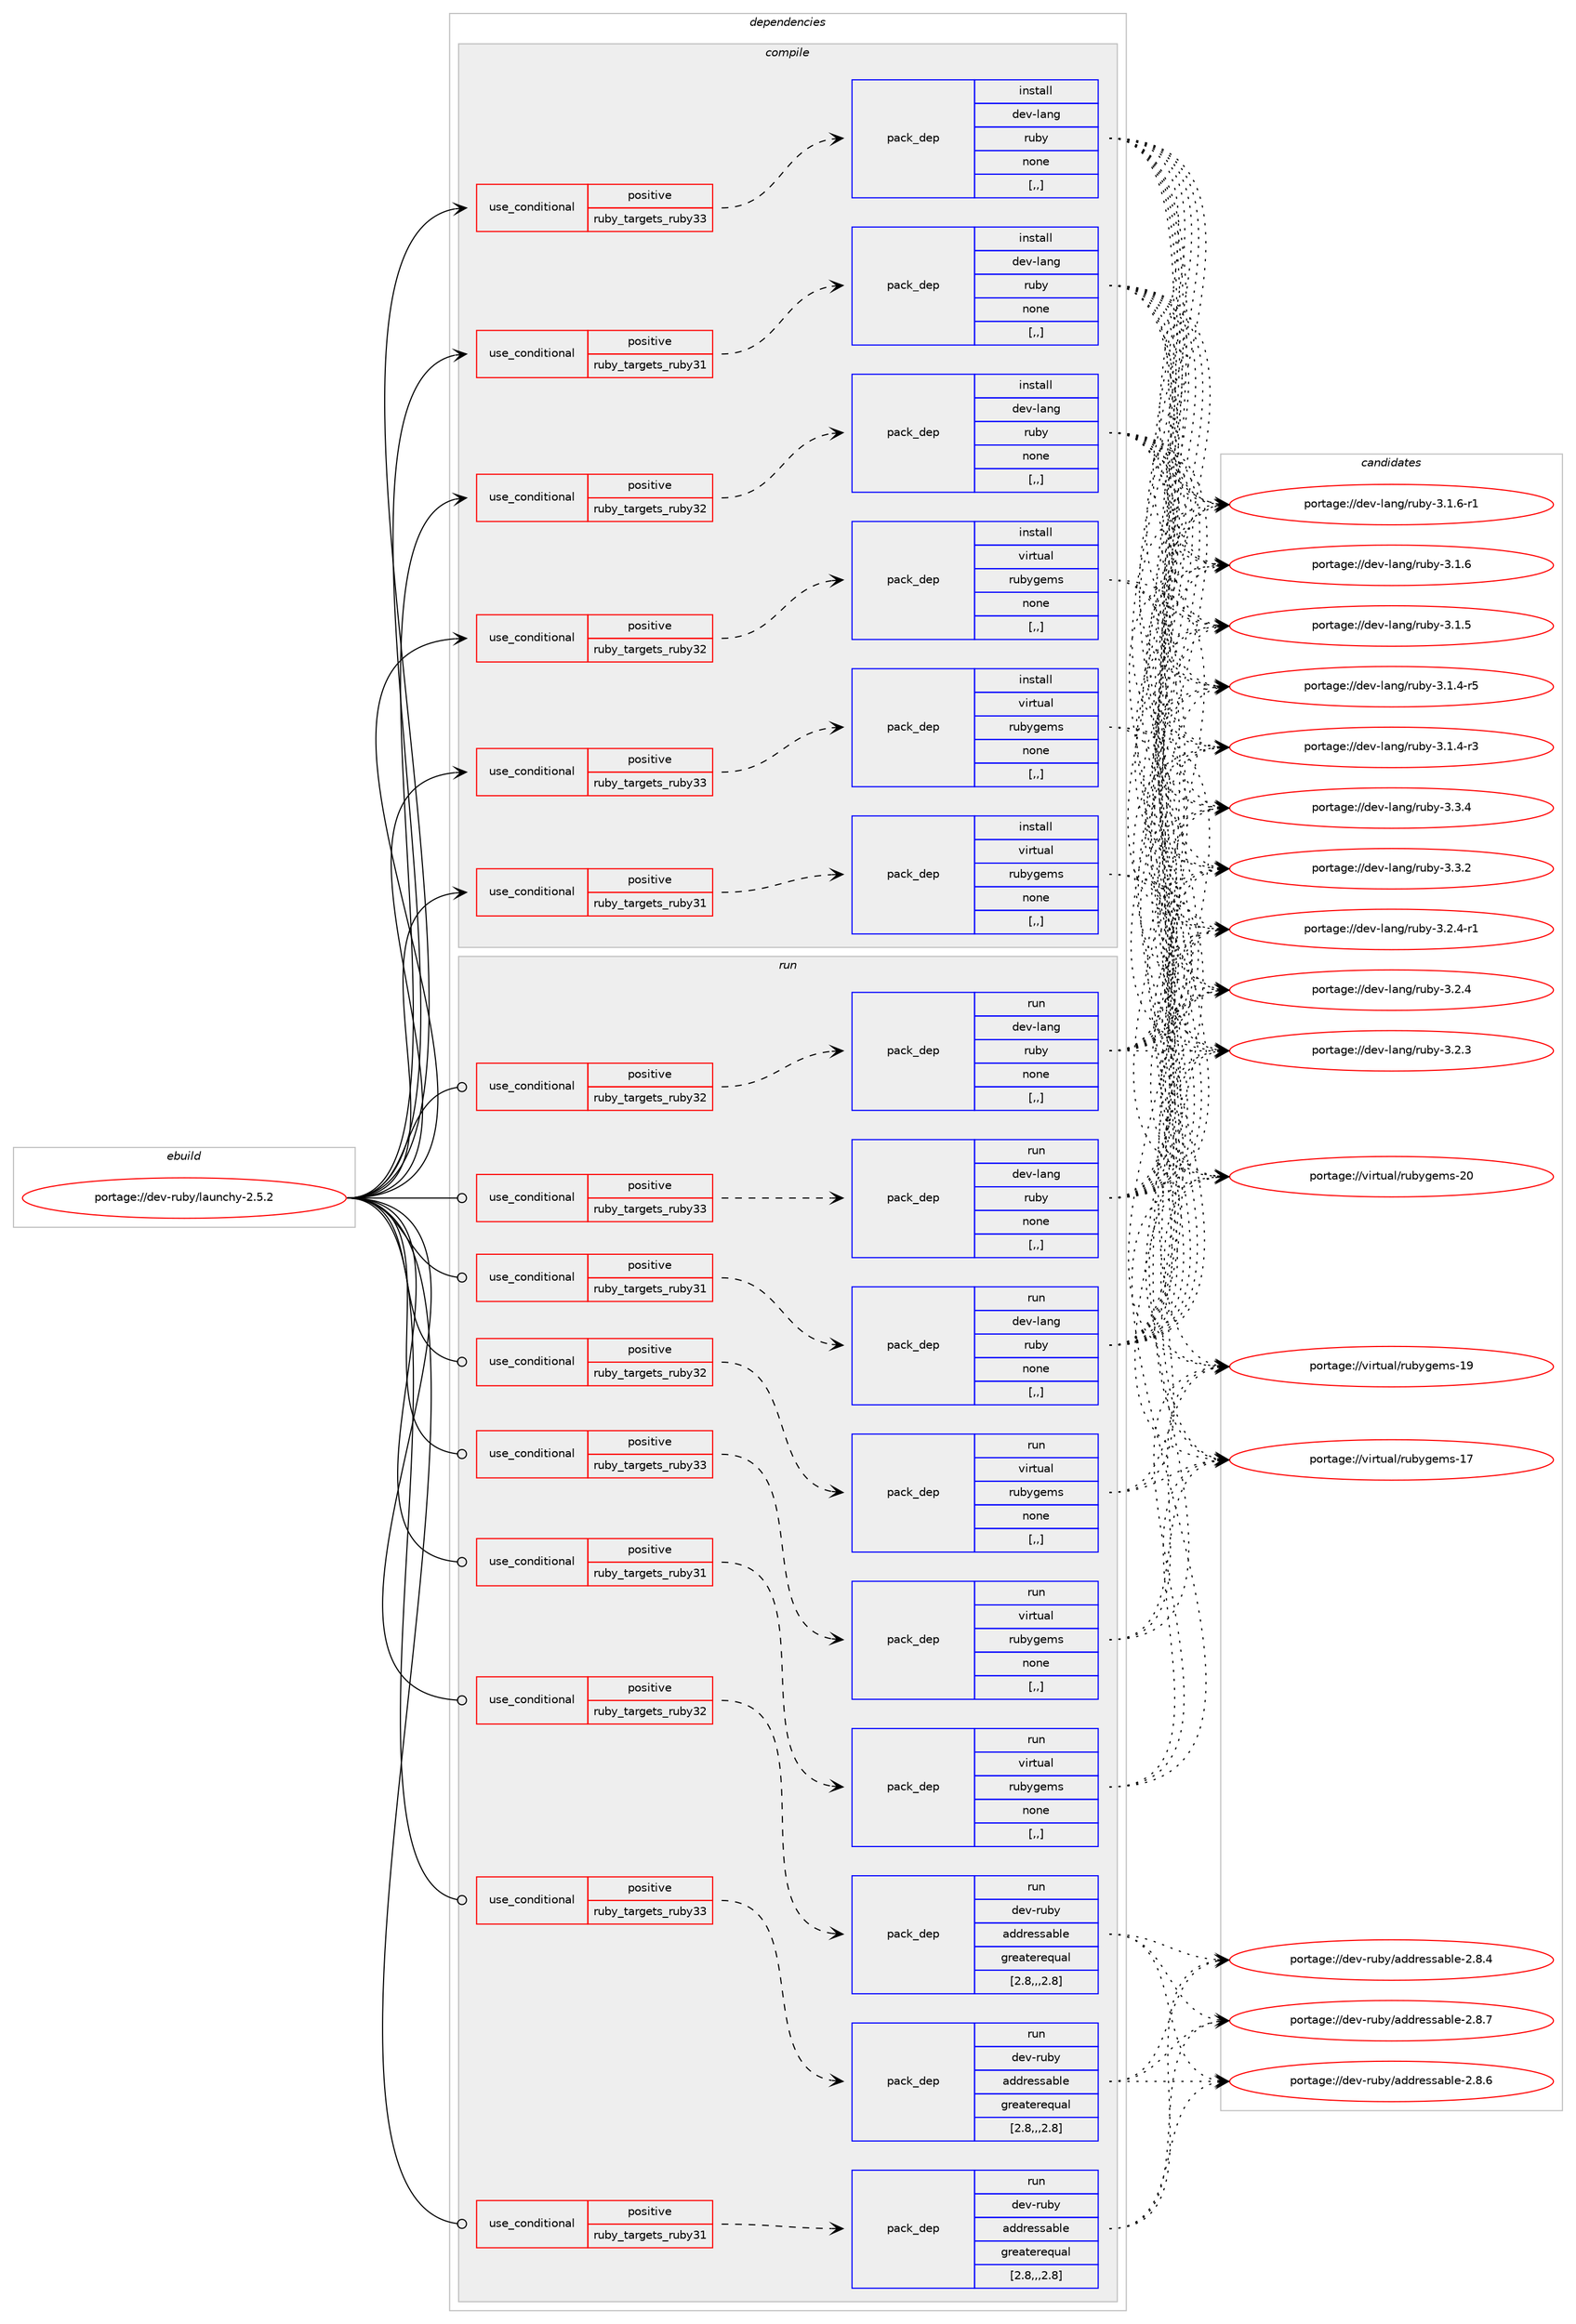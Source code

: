 digraph prolog {

# *************
# Graph options
# *************

newrank=true;
concentrate=true;
compound=true;
graph [rankdir=LR,fontname=Helvetica,fontsize=10,ranksep=1.5];#, ranksep=2.5, nodesep=0.2];
edge  [arrowhead=vee];
node  [fontname=Helvetica,fontsize=10];

# **********
# The ebuild
# **********

subgraph cluster_leftcol {
color=gray;
label=<<i>ebuild</i>>;
id [label="portage://dev-ruby/launchy-2.5.2", color=red, width=4, href="../dev-ruby/launchy-2.5.2.svg"];
}

# ****************
# The dependencies
# ****************

subgraph cluster_midcol {
color=gray;
label=<<i>dependencies</i>>;
subgraph cluster_compile {
fillcolor="#eeeeee";
style=filled;
label=<<i>compile</i>>;
subgraph cond49645 {
dependency187756 [label=<<TABLE BORDER="0" CELLBORDER="1" CELLSPACING="0" CELLPADDING="4"><TR><TD ROWSPAN="3" CELLPADDING="10">use_conditional</TD></TR><TR><TD>positive</TD></TR><TR><TD>ruby_targets_ruby31</TD></TR></TABLE>>, shape=none, color=red];
subgraph pack136773 {
dependency187757 [label=<<TABLE BORDER="0" CELLBORDER="1" CELLSPACING="0" CELLPADDING="4" WIDTH="220"><TR><TD ROWSPAN="6" CELLPADDING="30">pack_dep</TD></TR><TR><TD WIDTH="110">install</TD></TR><TR><TD>dev-lang</TD></TR><TR><TD>ruby</TD></TR><TR><TD>none</TD></TR><TR><TD>[,,]</TD></TR></TABLE>>, shape=none, color=blue];
}
dependency187756:e -> dependency187757:w [weight=20,style="dashed",arrowhead="vee"];
}
id:e -> dependency187756:w [weight=20,style="solid",arrowhead="vee"];
subgraph cond49646 {
dependency187758 [label=<<TABLE BORDER="0" CELLBORDER="1" CELLSPACING="0" CELLPADDING="4"><TR><TD ROWSPAN="3" CELLPADDING="10">use_conditional</TD></TR><TR><TD>positive</TD></TR><TR><TD>ruby_targets_ruby31</TD></TR></TABLE>>, shape=none, color=red];
subgraph pack136774 {
dependency187759 [label=<<TABLE BORDER="0" CELLBORDER="1" CELLSPACING="0" CELLPADDING="4" WIDTH="220"><TR><TD ROWSPAN="6" CELLPADDING="30">pack_dep</TD></TR><TR><TD WIDTH="110">install</TD></TR><TR><TD>virtual</TD></TR><TR><TD>rubygems</TD></TR><TR><TD>none</TD></TR><TR><TD>[,,]</TD></TR></TABLE>>, shape=none, color=blue];
}
dependency187758:e -> dependency187759:w [weight=20,style="dashed",arrowhead="vee"];
}
id:e -> dependency187758:w [weight=20,style="solid",arrowhead="vee"];
subgraph cond49647 {
dependency187760 [label=<<TABLE BORDER="0" CELLBORDER="1" CELLSPACING="0" CELLPADDING="4"><TR><TD ROWSPAN="3" CELLPADDING="10">use_conditional</TD></TR><TR><TD>positive</TD></TR><TR><TD>ruby_targets_ruby32</TD></TR></TABLE>>, shape=none, color=red];
subgraph pack136775 {
dependency187761 [label=<<TABLE BORDER="0" CELLBORDER="1" CELLSPACING="0" CELLPADDING="4" WIDTH="220"><TR><TD ROWSPAN="6" CELLPADDING="30">pack_dep</TD></TR><TR><TD WIDTH="110">install</TD></TR><TR><TD>dev-lang</TD></TR><TR><TD>ruby</TD></TR><TR><TD>none</TD></TR><TR><TD>[,,]</TD></TR></TABLE>>, shape=none, color=blue];
}
dependency187760:e -> dependency187761:w [weight=20,style="dashed",arrowhead="vee"];
}
id:e -> dependency187760:w [weight=20,style="solid",arrowhead="vee"];
subgraph cond49648 {
dependency187762 [label=<<TABLE BORDER="0" CELLBORDER="1" CELLSPACING="0" CELLPADDING="4"><TR><TD ROWSPAN="3" CELLPADDING="10">use_conditional</TD></TR><TR><TD>positive</TD></TR><TR><TD>ruby_targets_ruby32</TD></TR></TABLE>>, shape=none, color=red];
subgraph pack136776 {
dependency187763 [label=<<TABLE BORDER="0" CELLBORDER="1" CELLSPACING="0" CELLPADDING="4" WIDTH="220"><TR><TD ROWSPAN="6" CELLPADDING="30">pack_dep</TD></TR><TR><TD WIDTH="110">install</TD></TR><TR><TD>virtual</TD></TR><TR><TD>rubygems</TD></TR><TR><TD>none</TD></TR><TR><TD>[,,]</TD></TR></TABLE>>, shape=none, color=blue];
}
dependency187762:e -> dependency187763:w [weight=20,style="dashed",arrowhead="vee"];
}
id:e -> dependency187762:w [weight=20,style="solid",arrowhead="vee"];
subgraph cond49649 {
dependency187764 [label=<<TABLE BORDER="0" CELLBORDER="1" CELLSPACING="0" CELLPADDING="4"><TR><TD ROWSPAN="3" CELLPADDING="10">use_conditional</TD></TR><TR><TD>positive</TD></TR><TR><TD>ruby_targets_ruby33</TD></TR></TABLE>>, shape=none, color=red];
subgraph pack136777 {
dependency187765 [label=<<TABLE BORDER="0" CELLBORDER="1" CELLSPACING="0" CELLPADDING="4" WIDTH="220"><TR><TD ROWSPAN="6" CELLPADDING="30">pack_dep</TD></TR><TR><TD WIDTH="110">install</TD></TR><TR><TD>dev-lang</TD></TR><TR><TD>ruby</TD></TR><TR><TD>none</TD></TR><TR><TD>[,,]</TD></TR></TABLE>>, shape=none, color=blue];
}
dependency187764:e -> dependency187765:w [weight=20,style="dashed",arrowhead="vee"];
}
id:e -> dependency187764:w [weight=20,style="solid",arrowhead="vee"];
subgraph cond49650 {
dependency187766 [label=<<TABLE BORDER="0" CELLBORDER="1" CELLSPACING="0" CELLPADDING="4"><TR><TD ROWSPAN="3" CELLPADDING="10">use_conditional</TD></TR><TR><TD>positive</TD></TR><TR><TD>ruby_targets_ruby33</TD></TR></TABLE>>, shape=none, color=red];
subgraph pack136778 {
dependency187767 [label=<<TABLE BORDER="0" CELLBORDER="1" CELLSPACING="0" CELLPADDING="4" WIDTH="220"><TR><TD ROWSPAN="6" CELLPADDING="30">pack_dep</TD></TR><TR><TD WIDTH="110">install</TD></TR><TR><TD>virtual</TD></TR><TR><TD>rubygems</TD></TR><TR><TD>none</TD></TR><TR><TD>[,,]</TD></TR></TABLE>>, shape=none, color=blue];
}
dependency187766:e -> dependency187767:w [weight=20,style="dashed",arrowhead="vee"];
}
id:e -> dependency187766:w [weight=20,style="solid",arrowhead="vee"];
}
subgraph cluster_compileandrun {
fillcolor="#eeeeee";
style=filled;
label=<<i>compile and run</i>>;
}
subgraph cluster_run {
fillcolor="#eeeeee";
style=filled;
label=<<i>run</i>>;
subgraph cond49651 {
dependency187768 [label=<<TABLE BORDER="0" CELLBORDER="1" CELLSPACING="0" CELLPADDING="4"><TR><TD ROWSPAN="3" CELLPADDING="10">use_conditional</TD></TR><TR><TD>positive</TD></TR><TR><TD>ruby_targets_ruby31</TD></TR></TABLE>>, shape=none, color=red];
subgraph pack136779 {
dependency187769 [label=<<TABLE BORDER="0" CELLBORDER="1" CELLSPACING="0" CELLPADDING="4" WIDTH="220"><TR><TD ROWSPAN="6" CELLPADDING="30">pack_dep</TD></TR><TR><TD WIDTH="110">run</TD></TR><TR><TD>dev-lang</TD></TR><TR><TD>ruby</TD></TR><TR><TD>none</TD></TR><TR><TD>[,,]</TD></TR></TABLE>>, shape=none, color=blue];
}
dependency187768:e -> dependency187769:w [weight=20,style="dashed",arrowhead="vee"];
}
id:e -> dependency187768:w [weight=20,style="solid",arrowhead="odot"];
subgraph cond49652 {
dependency187770 [label=<<TABLE BORDER="0" CELLBORDER="1" CELLSPACING="0" CELLPADDING="4"><TR><TD ROWSPAN="3" CELLPADDING="10">use_conditional</TD></TR><TR><TD>positive</TD></TR><TR><TD>ruby_targets_ruby31</TD></TR></TABLE>>, shape=none, color=red];
subgraph pack136780 {
dependency187771 [label=<<TABLE BORDER="0" CELLBORDER="1" CELLSPACING="0" CELLPADDING="4" WIDTH="220"><TR><TD ROWSPAN="6" CELLPADDING="30">pack_dep</TD></TR><TR><TD WIDTH="110">run</TD></TR><TR><TD>dev-ruby</TD></TR><TR><TD>addressable</TD></TR><TR><TD>greaterequal</TD></TR><TR><TD>[2.8,,,2.8]</TD></TR></TABLE>>, shape=none, color=blue];
}
dependency187770:e -> dependency187771:w [weight=20,style="dashed",arrowhead="vee"];
}
id:e -> dependency187770:w [weight=20,style="solid",arrowhead="odot"];
subgraph cond49653 {
dependency187772 [label=<<TABLE BORDER="0" CELLBORDER="1" CELLSPACING="0" CELLPADDING="4"><TR><TD ROWSPAN="3" CELLPADDING="10">use_conditional</TD></TR><TR><TD>positive</TD></TR><TR><TD>ruby_targets_ruby31</TD></TR></TABLE>>, shape=none, color=red];
subgraph pack136781 {
dependency187773 [label=<<TABLE BORDER="0" CELLBORDER="1" CELLSPACING="0" CELLPADDING="4" WIDTH="220"><TR><TD ROWSPAN="6" CELLPADDING="30">pack_dep</TD></TR><TR><TD WIDTH="110">run</TD></TR><TR><TD>virtual</TD></TR><TR><TD>rubygems</TD></TR><TR><TD>none</TD></TR><TR><TD>[,,]</TD></TR></TABLE>>, shape=none, color=blue];
}
dependency187772:e -> dependency187773:w [weight=20,style="dashed",arrowhead="vee"];
}
id:e -> dependency187772:w [weight=20,style="solid",arrowhead="odot"];
subgraph cond49654 {
dependency187774 [label=<<TABLE BORDER="0" CELLBORDER="1" CELLSPACING="0" CELLPADDING="4"><TR><TD ROWSPAN="3" CELLPADDING="10">use_conditional</TD></TR><TR><TD>positive</TD></TR><TR><TD>ruby_targets_ruby32</TD></TR></TABLE>>, shape=none, color=red];
subgraph pack136782 {
dependency187775 [label=<<TABLE BORDER="0" CELLBORDER="1" CELLSPACING="0" CELLPADDING="4" WIDTH="220"><TR><TD ROWSPAN="6" CELLPADDING="30">pack_dep</TD></TR><TR><TD WIDTH="110">run</TD></TR><TR><TD>dev-lang</TD></TR><TR><TD>ruby</TD></TR><TR><TD>none</TD></TR><TR><TD>[,,]</TD></TR></TABLE>>, shape=none, color=blue];
}
dependency187774:e -> dependency187775:w [weight=20,style="dashed",arrowhead="vee"];
}
id:e -> dependency187774:w [weight=20,style="solid",arrowhead="odot"];
subgraph cond49655 {
dependency187776 [label=<<TABLE BORDER="0" CELLBORDER="1" CELLSPACING="0" CELLPADDING="4"><TR><TD ROWSPAN="3" CELLPADDING="10">use_conditional</TD></TR><TR><TD>positive</TD></TR><TR><TD>ruby_targets_ruby32</TD></TR></TABLE>>, shape=none, color=red];
subgraph pack136783 {
dependency187777 [label=<<TABLE BORDER="0" CELLBORDER="1" CELLSPACING="0" CELLPADDING="4" WIDTH="220"><TR><TD ROWSPAN="6" CELLPADDING="30">pack_dep</TD></TR><TR><TD WIDTH="110">run</TD></TR><TR><TD>dev-ruby</TD></TR><TR><TD>addressable</TD></TR><TR><TD>greaterequal</TD></TR><TR><TD>[2.8,,,2.8]</TD></TR></TABLE>>, shape=none, color=blue];
}
dependency187776:e -> dependency187777:w [weight=20,style="dashed",arrowhead="vee"];
}
id:e -> dependency187776:w [weight=20,style="solid",arrowhead="odot"];
subgraph cond49656 {
dependency187778 [label=<<TABLE BORDER="0" CELLBORDER="1" CELLSPACING="0" CELLPADDING="4"><TR><TD ROWSPAN="3" CELLPADDING="10">use_conditional</TD></TR><TR><TD>positive</TD></TR><TR><TD>ruby_targets_ruby32</TD></TR></TABLE>>, shape=none, color=red];
subgraph pack136784 {
dependency187779 [label=<<TABLE BORDER="0" CELLBORDER="1" CELLSPACING="0" CELLPADDING="4" WIDTH="220"><TR><TD ROWSPAN="6" CELLPADDING="30">pack_dep</TD></TR><TR><TD WIDTH="110">run</TD></TR><TR><TD>virtual</TD></TR><TR><TD>rubygems</TD></TR><TR><TD>none</TD></TR><TR><TD>[,,]</TD></TR></TABLE>>, shape=none, color=blue];
}
dependency187778:e -> dependency187779:w [weight=20,style="dashed",arrowhead="vee"];
}
id:e -> dependency187778:w [weight=20,style="solid",arrowhead="odot"];
subgraph cond49657 {
dependency187780 [label=<<TABLE BORDER="0" CELLBORDER="1" CELLSPACING="0" CELLPADDING="4"><TR><TD ROWSPAN="3" CELLPADDING="10">use_conditional</TD></TR><TR><TD>positive</TD></TR><TR><TD>ruby_targets_ruby33</TD></TR></TABLE>>, shape=none, color=red];
subgraph pack136785 {
dependency187781 [label=<<TABLE BORDER="0" CELLBORDER="1" CELLSPACING="0" CELLPADDING="4" WIDTH="220"><TR><TD ROWSPAN="6" CELLPADDING="30">pack_dep</TD></TR><TR><TD WIDTH="110">run</TD></TR><TR><TD>dev-lang</TD></TR><TR><TD>ruby</TD></TR><TR><TD>none</TD></TR><TR><TD>[,,]</TD></TR></TABLE>>, shape=none, color=blue];
}
dependency187780:e -> dependency187781:w [weight=20,style="dashed",arrowhead="vee"];
}
id:e -> dependency187780:w [weight=20,style="solid",arrowhead="odot"];
subgraph cond49658 {
dependency187782 [label=<<TABLE BORDER="0" CELLBORDER="1" CELLSPACING="0" CELLPADDING="4"><TR><TD ROWSPAN="3" CELLPADDING="10">use_conditional</TD></TR><TR><TD>positive</TD></TR><TR><TD>ruby_targets_ruby33</TD></TR></TABLE>>, shape=none, color=red];
subgraph pack136786 {
dependency187783 [label=<<TABLE BORDER="0" CELLBORDER="1" CELLSPACING="0" CELLPADDING="4" WIDTH="220"><TR><TD ROWSPAN="6" CELLPADDING="30">pack_dep</TD></TR><TR><TD WIDTH="110">run</TD></TR><TR><TD>dev-ruby</TD></TR><TR><TD>addressable</TD></TR><TR><TD>greaterequal</TD></TR><TR><TD>[2.8,,,2.8]</TD></TR></TABLE>>, shape=none, color=blue];
}
dependency187782:e -> dependency187783:w [weight=20,style="dashed",arrowhead="vee"];
}
id:e -> dependency187782:w [weight=20,style="solid",arrowhead="odot"];
subgraph cond49659 {
dependency187784 [label=<<TABLE BORDER="0" CELLBORDER="1" CELLSPACING="0" CELLPADDING="4"><TR><TD ROWSPAN="3" CELLPADDING="10">use_conditional</TD></TR><TR><TD>positive</TD></TR><TR><TD>ruby_targets_ruby33</TD></TR></TABLE>>, shape=none, color=red];
subgraph pack136787 {
dependency187785 [label=<<TABLE BORDER="0" CELLBORDER="1" CELLSPACING="0" CELLPADDING="4" WIDTH="220"><TR><TD ROWSPAN="6" CELLPADDING="30">pack_dep</TD></TR><TR><TD WIDTH="110">run</TD></TR><TR><TD>virtual</TD></TR><TR><TD>rubygems</TD></TR><TR><TD>none</TD></TR><TR><TD>[,,]</TD></TR></TABLE>>, shape=none, color=blue];
}
dependency187784:e -> dependency187785:w [weight=20,style="dashed",arrowhead="vee"];
}
id:e -> dependency187784:w [weight=20,style="solid",arrowhead="odot"];
}
}

# **************
# The candidates
# **************

subgraph cluster_choices {
rank=same;
color=gray;
label=<<i>candidates</i>>;

subgraph choice136773 {
color=black;
nodesep=1;
choice10010111845108971101034711411798121455146514652 [label="portage://dev-lang/ruby-3.3.4", color=red, width=4,href="../dev-lang/ruby-3.3.4.svg"];
choice10010111845108971101034711411798121455146514650 [label="portage://dev-lang/ruby-3.3.2", color=red, width=4,href="../dev-lang/ruby-3.3.2.svg"];
choice100101118451089711010347114117981214551465046524511449 [label="portage://dev-lang/ruby-3.2.4-r1", color=red, width=4,href="../dev-lang/ruby-3.2.4-r1.svg"];
choice10010111845108971101034711411798121455146504652 [label="portage://dev-lang/ruby-3.2.4", color=red, width=4,href="../dev-lang/ruby-3.2.4.svg"];
choice10010111845108971101034711411798121455146504651 [label="portage://dev-lang/ruby-3.2.3", color=red, width=4,href="../dev-lang/ruby-3.2.3.svg"];
choice100101118451089711010347114117981214551464946544511449 [label="portage://dev-lang/ruby-3.1.6-r1", color=red, width=4,href="../dev-lang/ruby-3.1.6-r1.svg"];
choice10010111845108971101034711411798121455146494654 [label="portage://dev-lang/ruby-3.1.6", color=red, width=4,href="../dev-lang/ruby-3.1.6.svg"];
choice10010111845108971101034711411798121455146494653 [label="portage://dev-lang/ruby-3.1.5", color=red, width=4,href="../dev-lang/ruby-3.1.5.svg"];
choice100101118451089711010347114117981214551464946524511453 [label="portage://dev-lang/ruby-3.1.4-r5", color=red, width=4,href="../dev-lang/ruby-3.1.4-r5.svg"];
choice100101118451089711010347114117981214551464946524511451 [label="portage://dev-lang/ruby-3.1.4-r3", color=red, width=4,href="../dev-lang/ruby-3.1.4-r3.svg"];
dependency187757:e -> choice10010111845108971101034711411798121455146514652:w [style=dotted,weight="100"];
dependency187757:e -> choice10010111845108971101034711411798121455146514650:w [style=dotted,weight="100"];
dependency187757:e -> choice100101118451089711010347114117981214551465046524511449:w [style=dotted,weight="100"];
dependency187757:e -> choice10010111845108971101034711411798121455146504652:w [style=dotted,weight="100"];
dependency187757:e -> choice10010111845108971101034711411798121455146504651:w [style=dotted,weight="100"];
dependency187757:e -> choice100101118451089711010347114117981214551464946544511449:w [style=dotted,weight="100"];
dependency187757:e -> choice10010111845108971101034711411798121455146494654:w [style=dotted,weight="100"];
dependency187757:e -> choice10010111845108971101034711411798121455146494653:w [style=dotted,weight="100"];
dependency187757:e -> choice100101118451089711010347114117981214551464946524511453:w [style=dotted,weight="100"];
dependency187757:e -> choice100101118451089711010347114117981214551464946524511451:w [style=dotted,weight="100"];
}
subgraph choice136774 {
color=black;
nodesep=1;
choice118105114116117971084711411798121103101109115455048 [label="portage://virtual/rubygems-20", color=red, width=4,href="../virtual/rubygems-20.svg"];
choice118105114116117971084711411798121103101109115454957 [label="portage://virtual/rubygems-19", color=red, width=4,href="../virtual/rubygems-19.svg"];
choice118105114116117971084711411798121103101109115454955 [label="portage://virtual/rubygems-17", color=red, width=4,href="../virtual/rubygems-17.svg"];
dependency187759:e -> choice118105114116117971084711411798121103101109115455048:w [style=dotted,weight="100"];
dependency187759:e -> choice118105114116117971084711411798121103101109115454957:w [style=dotted,weight="100"];
dependency187759:e -> choice118105114116117971084711411798121103101109115454955:w [style=dotted,weight="100"];
}
subgraph choice136775 {
color=black;
nodesep=1;
choice10010111845108971101034711411798121455146514652 [label="portage://dev-lang/ruby-3.3.4", color=red, width=4,href="../dev-lang/ruby-3.3.4.svg"];
choice10010111845108971101034711411798121455146514650 [label="portage://dev-lang/ruby-3.3.2", color=red, width=4,href="../dev-lang/ruby-3.3.2.svg"];
choice100101118451089711010347114117981214551465046524511449 [label="portage://dev-lang/ruby-3.2.4-r1", color=red, width=4,href="../dev-lang/ruby-3.2.4-r1.svg"];
choice10010111845108971101034711411798121455146504652 [label="portage://dev-lang/ruby-3.2.4", color=red, width=4,href="../dev-lang/ruby-3.2.4.svg"];
choice10010111845108971101034711411798121455146504651 [label="portage://dev-lang/ruby-3.2.3", color=red, width=4,href="../dev-lang/ruby-3.2.3.svg"];
choice100101118451089711010347114117981214551464946544511449 [label="portage://dev-lang/ruby-3.1.6-r1", color=red, width=4,href="../dev-lang/ruby-3.1.6-r1.svg"];
choice10010111845108971101034711411798121455146494654 [label="portage://dev-lang/ruby-3.1.6", color=red, width=4,href="../dev-lang/ruby-3.1.6.svg"];
choice10010111845108971101034711411798121455146494653 [label="portage://dev-lang/ruby-3.1.5", color=red, width=4,href="../dev-lang/ruby-3.1.5.svg"];
choice100101118451089711010347114117981214551464946524511453 [label="portage://dev-lang/ruby-3.1.4-r5", color=red, width=4,href="../dev-lang/ruby-3.1.4-r5.svg"];
choice100101118451089711010347114117981214551464946524511451 [label="portage://dev-lang/ruby-3.1.4-r3", color=red, width=4,href="../dev-lang/ruby-3.1.4-r3.svg"];
dependency187761:e -> choice10010111845108971101034711411798121455146514652:w [style=dotted,weight="100"];
dependency187761:e -> choice10010111845108971101034711411798121455146514650:w [style=dotted,weight="100"];
dependency187761:e -> choice100101118451089711010347114117981214551465046524511449:w [style=dotted,weight="100"];
dependency187761:e -> choice10010111845108971101034711411798121455146504652:w [style=dotted,weight="100"];
dependency187761:e -> choice10010111845108971101034711411798121455146504651:w [style=dotted,weight="100"];
dependency187761:e -> choice100101118451089711010347114117981214551464946544511449:w [style=dotted,weight="100"];
dependency187761:e -> choice10010111845108971101034711411798121455146494654:w [style=dotted,weight="100"];
dependency187761:e -> choice10010111845108971101034711411798121455146494653:w [style=dotted,weight="100"];
dependency187761:e -> choice100101118451089711010347114117981214551464946524511453:w [style=dotted,weight="100"];
dependency187761:e -> choice100101118451089711010347114117981214551464946524511451:w [style=dotted,weight="100"];
}
subgraph choice136776 {
color=black;
nodesep=1;
choice118105114116117971084711411798121103101109115455048 [label="portage://virtual/rubygems-20", color=red, width=4,href="../virtual/rubygems-20.svg"];
choice118105114116117971084711411798121103101109115454957 [label="portage://virtual/rubygems-19", color=red, width=4,href="../virtual/rubygems-19.svg"];
choice118105114116117971084711411798121103101109115454955 [label="portage://virtual/rubygems-17", color=red, width=4,href="../virtual/rubygems-17.svg"];
dependency187763:e -> choice118105114116117971084711411798121103101109115455048:w [style=dotted,weight="100"];
dependency187763:e -> choice118105114116117971084711411798121103101109115454957:w [style=dotted,weight="100"];
dependency187763:e -> choice118105114116117971084711411798121103101109115454955:w [style=dotted,weight="100"];
}
subgraph choice136777 {
color=black;
nodesep=1;
choice10010111845108971101034711411798121455146514652 [label="portage://dev-lang/ruby-3.3.4", color=red, width=4,href="../dev-lang/ruby-3.3.4.svg"];
choice10010111845108971101034711411798121455146514650 [label="portage://dev-lang/ruby-3.3.2", color=red, width=4,href="../dev-lang/ruby-3.3.2.svg"];
choice100101118451089711010347114117981214551465046524511449 [label="portage://dev-lang/ruby-3.2.4-r1", color=red, width=4,href="../dev-lang/ruby-3.2.4-r1.svg"];
choice10010111845108971101034711411798121455146504652 [label="portage://dev-lang/ruby-3.2.4", color=red, width=4,href="../dev-lang/ruby-3.2.4.svg"];
choice10010111845108971101034711411798121455146504651 [label="portage://dev-lang/ruby-3.2.3", color=red, width=4,href="../dev-lang/ruby-3.2.3.svg"];
choice100101118451089711010347114117981214551464946544511449 [label="portage://dev-lang/ruby-3.1.6-r1", color=red, width=4,href="../dev-lang/ruby-3.1.6-r1.svg"];
choice10010111845108971101034711411798121455146494654 [label="portage://dev-lang/ruby-3.1.6", color=red, width=4,href="../dev-lang/ruby-3.1.6.svg"];
choice10010111845108971101034711411798121455146494653 [label="portage://dev-lang/ruby-3.1.5", color=red, width=4,href="../dev-lang/ruby-3.1.5.svg"];
choice100101118451089711010347114117981214551464946524511453 [label="portage://dev-lang/ruby-3.1.4-r5", color=red, width=4,href="../dev-lang/ruby-3.1.4-r5.svg"];
choice100101118451089711010347114117981214551464946524511451 [label="portage://dev-lang/ruby-3.1.4-r3", color=red, width=4,href="../dev-lang/ruby-3.1.4-r3.svg"];
dependency187765:e -> choice10010111845108971101034711411798121455146514652:w [style=dotted,weight="100"];
dependency187765:e -> choice10010111845108971101034711411798121455146514650:w [style=dotted,weight="100"];
dependency187765:e -> choice100101118451089711010347114117981214551465046524511449:w [style=dotted,weight="100"];
dependency187765:e -> choice10010111845108971101034711411798121455146504652:w [style=dotted,weight="100"];
dependency187765:e -> choice10010111845108971101034711411798121455146504651:w [style=dotted,weight="100"];
dependency187765:e -> choice100101118451089711010347114117981214551464946544511449:w [style=dotted,weight="100"];
dependency187765:e -> choice10010111845108971101034711411798121455146494654:w [style=dotted,weight="100"];
dependency187765:e -> choice10010111845108971101034711411798121455146494653:w [style=dotted,weight="100"];
dependency187765:e -> choice100101118451089711010347114117981214551464946524511453:w [style=dotted,weight="100"];
dependency187765:e -> choice100101118451089711010347114117981214551464946524511451:w [style=dotted,weight="100"];
}
subgraph choice136778 {
color=black;
nodesep=1;
choice118105114116117971084711411798121103101109115455048 [label="portage://virtual/rubygems-20", color=red, width=4,href="../virtual/rubygems-20.svg"];
choice118105114116117971084711411798121103101109115454957 [label="portage://virtual/rubygems-19", color=red, width=4,href="../virtual/rubygems-19.svg"];
choice118105114116117971084711411798121103101109115454955 [label="portage://virtual/rubygems-17", color=red, width=4,href="../virtual/rubygems-17.svg"];
dependency187767:e -> choice118105114116117971084711411798121103101109115455048:w [style=dotted,weight="100"];
dependency187767:e -> choice118105114116117971084711411798121103101109115454957:w [style=dotted,weight="100"];
dependency187767:e -> choice118105114116117971084711411798121103101109115454955:w [style=dotted,weight="100"];
}
subgraph choice136779 {
color=black;
nodesep=1;
choice10010111845108971101034711411798121455146514652 [label="portage://dev-lang/ruby-3.3.4", color=red, width=4,href="../dev-lang/ruby-3.3.4.svg"];
choice10010111845108971101034711411798121455146514650 [label="portage://dev-lang/ruby-3.3.2", color=red, width=4,href="../dev-lang/ruby-3.3.2.svg"];
choice100101118451089711010347114117981214551465046524511449 [label="portage://dev-lang/ruby-3.2.4-r1", color=red, width=4,href="../dev-lang/ruby-3.2.4-r1.svg"];
choice10010111845108971101034711411798121455146504652 [label="portage://dev-lang/ruby-3.2.4", color=red, width=4,href="../dev-lang/ruby-3.2.4.svg"];
choice10010111845108971101034711411798121455146504651 [label="portage://dev-lang/ruby-3.2.3", color=red, width=4,href="../dev-lang/ruby-3.2.3.svg"];
choice100101118451089711010347114117981214551464946544511449 [label="portage://dev-lang/ruby-3.1.6-r1", color=red, width=4,href="../dev-lang/ruby-3.1.6-r1.svg"];
choice10010111845108971101034711411798121455146494654 [label="portage://dev-lang/ruby-3.1.6", color=red, width=4,href="../dev-lang/ruby-3.1.6.svg"];
choice10010111845108971101034711411798121455146494653 [label="portage://dev-lang/ruby-3.1.5", color=red, width=4,href="../dev-lang/ruby-3.1.5.svg"];
choice100101118451089711010347114117981214551464946524511453 [label="portage://dev-lang/ruby-3.1.4-r5", color=red, width=4,href="../dev-lang/ruby-3.1.4-r5.svg"];
choice100101118451089711010347114117981214551464946524511451 [label="portage://dev-lang/ruby-3.1.4-r3", color=red, width=4,href="../dev-lang/ruby-3.1.4-r3.svg"];
dependency187769:e -> choice10010111845108971101034711411798121455146514652:w [style=dotted,weight="100"];
dependency187769:e -> choice10010111845108971101034711411798121455146514650:w [style=dotted,weight="100"];
dependency187769:e -> choice100101118451089711010347114117981214551465046524511449:w [style=dotted,weight="100"];
dependency187769:e -> choice10010111845108971101034711411798121455146504652:w [style=dotted,weight="100"];
dependency187769:e -> choice10010111845108971101034711411798121455146504651:w [style=dotted,weight="100"];
dependency187769:e -> choice100101118451089711010347114117981214551464946544511449:w [style=dotted,weight="100"];
dependency187769:e -> choice10010111845108971101034711411798121455146494654:w [style=dotted,weight="100"];
dependency187769:e -> choice10010111845108971101034711411798121455146494653:w [style=dotted,weight="100"];
dependency187769:e -> choice100101118451089711010347114117981214551464946524511453:w [style=dotted,weight="100"];
dependency187769:e -> choice100101118451089711010347114117981214551464946524511451:w [style=dotted,weight="100"];
}
subgraph choice136780 {
color=black;
nodesep=1;
choice100101118451141179812147971001001141011151159798108101455046564655 [label="portage://dev-ruby/addressable-2.8.7", color=red, width=4,href="../dev-ruby/addressable-2.8.7.svg"];
choice100101118451141179812147971001001141011151159798108101455046564654 [label="portage://dev-ruby/addressable-2.8.6", color=red, width=4,href="../dev-ruby/addressable-2.8.6.svg"];
choice100101118451141179812147971001001141011151159798108101455046564652 [label="portage://dev-ruby/addressable-2.8.4", color=red, width=4,href="../dev-ruby/addressable-2.8.4.svg"];
dependency187771:e -> choice100101118451141179812147971001001141011151159798108101455046564655:w [style=dotted,weight="100"];
dependency187771:e -> choice100101118451141179812147971001001141011151159798108101455046564654:w [style=dotted,weight="100"];
dependency187771:e -> choice100101118451141179812147971001001141011151159798108101455046564652:w [style=dotted,weight="100"];
}
subgraph choice136781 {
color=black;
nodesep=1;
choice118105114116117971084711411798121103101109115455048 [label="portage://virtual/rubygems-20", color=red, width=4,href="../virtual/rubygems-20.svg"];
choice118105114116117971084711411798121103101109115454957 [label="portage://virtual/rubygems-19", color=red, width=4,href="../virtual/rubygems-19.svg"];
choice118105114116117971084711411798121103101109115454955 [label="portage://virtual/rubygems-17", color=red, width=4,href="../virtual/rubygems-17.svg"];
dependency187773:e -> choice118105114116117971084711411798121103101109115455048:w [style=dotted,weight="100"];
dependency187773:e -> choice118105114116117971084711411798121103101109115454957:w [style=dotted,weight="100"];
dependency187773:e -> choice118105114116117971084711411798121103101109115454955:w [style=dotted,weight="100"];
}
subgraph choice136782 {
color=black;
nodesep=1;
choice10010111845108971101034711411798121455146514652 [label="portage://dev-lang/ruby-3.3.4", color=red, width=4,href="../dev-lang/ruby-3.3.4.svg"];
choice10010111845108971101034711411798121455146514650 [label="portage://dev-lang/ruby-3.3.2", color=red, width=4,href="../dev-lang/ruby-3.3.2.svg"];
choice100101118451089711010347114117981214551465046524511449 [label="portage://dev-lang/ruby-3.2.4-r1", color=red, width=4,href="../dev-lang/ruby-3.2.4-r1.svg"];
choice10010111845108971101034711411798121455146504652 [label="portage://dev-lang/ruby-3.2.4", color=red, width=4,href="../dev-lang/ruby-3.2.4.svg"];
choice10010111845108971101034711411798121455146504651 [label="portage://dev-lang/ruby-3.2.3", color=red, width=4,href="../dev-lang/ruby-3.2.3.svg"];
choice100101118451089711010347114117981214551464946544511449 [label="portage://dev-lang/ruby-3.1.6-r1", color=red, width=4,href="../dev-lang/ruby-3.1.6-r1.svg"];
choice10010111845108971101034711411798121455146494654 [label="portage://dev-lang/ruby-3.1.6", color=red, width=4,href="../dev-lang/ruby-3.1.6.svg"];
choice10010111845108971101034711411798121455146494653 [label="portage://dev-lang/ruby-3.1.5", color=red, width=4,href="../dev-lang/ruby-3.1.5.svg"];
choice100101118451089711010347114117981214551464946524511453 [label="portage://dev-lang/ruby-3.1.4-r5", color=red, width=4,href="../dev-lang/ruby-3.1.4-r5.svg"];
choice100101118451089711010347114117981214551464946524511451 [label="portage://dev-lang/ruby-3.1.4-r3", color=red, width=4,href="../dev-lang/ruby-3.1.4-r3.svg"];
dependency187775:e -> choice10010111845108971101034711411798121455146514652:w [style=dotted,weight="100"];
dependency187775:e -> choice10010111845108971101034711411798121455146514650:w [style=dotted,weight="100"];
dependency187775:e -> choice100101118451089711010347114117981214551465046524511449:w [style=dotted,weight="100"];
dependency187775:e -> choice10010111845108971101034711411798121455146504652:w [style=dotted,weight="100"];
dependency187775:e -> choice10010111845108971101034711411798121455146504651:w [style=dotted,weight="100"];
dependency187775:e -> choice100101118451089711010347114117981214551464946544511449:w [style=dotted,weight="100"];
dependency187775:e -> choice10010111845108971101034711411798121455146494654:w [style=dotted,weight="100"];
dependency187775:e -> choice10010111845108971101034711411798121455146494653:w [style=dotted,weight="100"];
dependency187775:e -> choice100101118451089711010347114117981214551464946524511453:w [style=dotted,weight="100"];
dependency187775:e -> choice100101118451089711010347114117981214551464946524511451:w [style=dotted,weight="100"];
}
subgraph choice136783 {
color=black;
nodesep=1;
choice100101118451141179812147971001001141011151159798108101455046564655 [label="portage://dev-ruby/addressable-2.8.7", color=red, width=4,href="../dev-ruby/addressable-2.8.7.svg"];
choice100101118451141179812147971001001141011151159798108101455046564654 [label="portage://dev-ruby/addressable-2.8.6", color=red, width=4,href="../dev-ruby/addressable-2.8.6.svg"];
choice100101118451141179812147971001001141011151159798108101455046564652 [label="portage://dev-ruby/addressable-2.8.4", color=red, width=4,href="../dev-ruby/addressable-2.8.4.svg"];
dependency187777:e -> choice100101118451141179812147971001001141011151159798108101455046564655:w [style=dotted,weight="100"];
dependency187777:e -> choice100101118451141179812147971001001141011151159798108101455046564654:w [style=dotted,weight="100"];
dependency187777:e -> choice100101118451141179812147971001001141011151159798108101455046564652:w [style=dotted,weight="100"];
}
subgraph choice136784 {
color=black;
nodesep=1;
choice118105114116117971084711411798121103101109115455048 [label="portage://virtual/rubygems-20", color=red, width=4,href="../virtual/rubygems-20.svg"];
choice118105114116117971084711411798121103101109115454957 [label="portage://virtual/rubygems-19", color=red, width=4,href="../virtual/rubygems-19.svg"];
choice118105114116117971084711411798121103101109115454955 [label="portage://virtual/rubygems-17", color=red, width=4,href="../virtual/rubygems-17.svg"];
dependency187779:e -> choice118105114116117971084711411798121103101109115455048:w [style=dotted,weight="100"];
dependency187779:e -> choice118105114116117971084711411798121103101109115454957:w [style=dotted,weight="100"];
dependency187779:e -> choice118105114116117971084711411798121103101109115454955:w [style=dotted,weight="100"];
}
subgraph choice136785 {
color=black;
nodesep=1;
choice10010111845108971101034711411798121455146514652 [label="portage://dev-lang/ruby-3.3.4", color=red, width=4,href="../dev-lang/ruby-3.3.4.svg"];
choice10010111845108971101034711411798121455146514650 [label="portage://dev-lang/ruby-3.3.2", color=red, width=4,href="../dev-lang/ruby-3.3.2.svg"];
choice100101118451089711010347114117981214551465046524511449 [label="portage://dev-lang/ruby-3.2.4-r1", color=red, width=4,href="../dev-lang/ruby-3.2.4-r1.svg"];
choice10010111845108971101034711411798121455146504652 [label="portage://dev-lang/ruby-3.2.4", color=red, width=4,href="../dev-lang/ruby-3.2.4.svg"];
choice10010111845108971101034711411798121455146504651 [label="portage://dev-lang/ruby-3.2.3", color=red, width=4,href="../dev-lang/ruby-3.2.3.svg"];
choice100101118451089711010347114117981214551464946544511449 [label="portage://dev-lang/ruby-3.1.6-r1", color=red, width=4,href="../dev-lang/ruby-3.1.6-r1.svg"];
choice10010111845108971101034711411798121455146494654 [label="portage://dev-lang/ruby-3.1.6", color=red, width=4,href="../dev-lang/ruby-3.1.6.svg"];
choice10010111845108971101034711411798121455146494653 [label="portage://dev-lang/ruby-3.1.5", color=red, width=4,href="../dev-lang/ruby-3.1.5.svg"];
choice100101118451089711010347114117981214551464946524511453 [label="portage://dev-lang/ruby-3.1.4-r5", color=red, width=4,href="../dev-lang/ruby-3.1.4-r5.svg"];
choice100101118451089711010347114117981214551464946524511451 [label="portage://dev-lang/ruby-3.1.4-r3", color=red, width=4,href="../dev-lang/ruby-3.1.4-r3.svg"];
dependency187781:e -> choice10010111845108971101034711411798121455146514652:w [style=dotted,weight="100"];
dependency187781:e -> choice10010111845108971101034711411798121455146514650:w [style=dotted,weight="100"];
dependency187781:e -> choice100101118451089711010347114117981214551465046524511449:w [style=dotted,weight="100"];
dependency187781:e -> choice10010111845108971101034711411798121455146504652:w [style=dotted,weight="100"];
dependency187781:e -> choice10010111845108971101034711411798121455146504651:w [style=dotted,weight="100"];
dependency187781:e -> choice100101118451089711010347114117981214551464946544511449:w [style=dotted,weight="100"];
dependency187781:e -> choice10010111845108971101034711411798121455146494654:w [style=dotted,weight="100"];
dependency187781:e -> choice10010111845108971101034711411798121455146494653:w [style=dotted,weight="100"];
dependency187781:e -> choice100101118451089711010347114117981214551464946524511453:w [style=dotted,weight="100"];
dependency187781:e -> choice100101118451089711010347114117981214551464946524511451:w [style=dotted,weight="100"];
}
subgraph choice136786 {
color=black;
nodesep=1;
choice100101118451141179812147971001001141011151159798108101455046564655 [label="portage://dev-ruby/addressable-2.8.7", color=red, width=4,href="../dev-ruby/addressable-2.8.7.svg"];
choice100101118451141179812147971001001141011151159798108101455046564654 [label="portage://dev-ruby/addressable-2.8.6", color=red, width=4,href="../dev-ruby/addressable-2.8.6.svg"];
choice100101118451141179812147971001001141011151159798108101455046564652 [label="portage://dev-ruby/addressable-2.8.4", color=red, width=4,href="../dev-ruby/addressable-2.8.4.svg"];
dependency187783:e -> choice100101118451141179812147971001001141011151159798108101455046564655:w [style=dotted,weight="100"];
dependency187783:e -> choice100101118451141179812147971001001141011151159798108101455046564654:w [style=dotted,weight="100"];
dependency187783:e -> choice100101118451141179812147971001001141011151159798108101455046564652:w [style=dotted,weight="100"];
}
subgraph choice136787 {
color=black;
nodesep=1;
choice118105114116117971084711411798121103101109115455048 [label="portage://virtual/rubygems-20", color=red, width=4,href="../virtual/rubygems-20.svg"];
choice118105114116117971084711411798121103101109115454957 [label="portage://virtual/rubygems-19", color=red, width=4,href="../virtual/rubygems-19.svg"];
choice118105114116117971084711411798121103101109115454955 [label="portage://virtual/rubygems-17", color=red, width=4,href="../virtual/rubygems-17.svg"];
dependency187785:e -> choice118105114116117971084711411798121103101109115455048:w [style=dotted,weight="100"];
dependency187785:e -> choice118105114116117971084711411798121103101109115454957:w [style=dotted,weight="100"];
dependency187785:e -> choice118105114116117971084711411798121103101109115454955:w [style=dotted,weight="100"];
}
}

}
